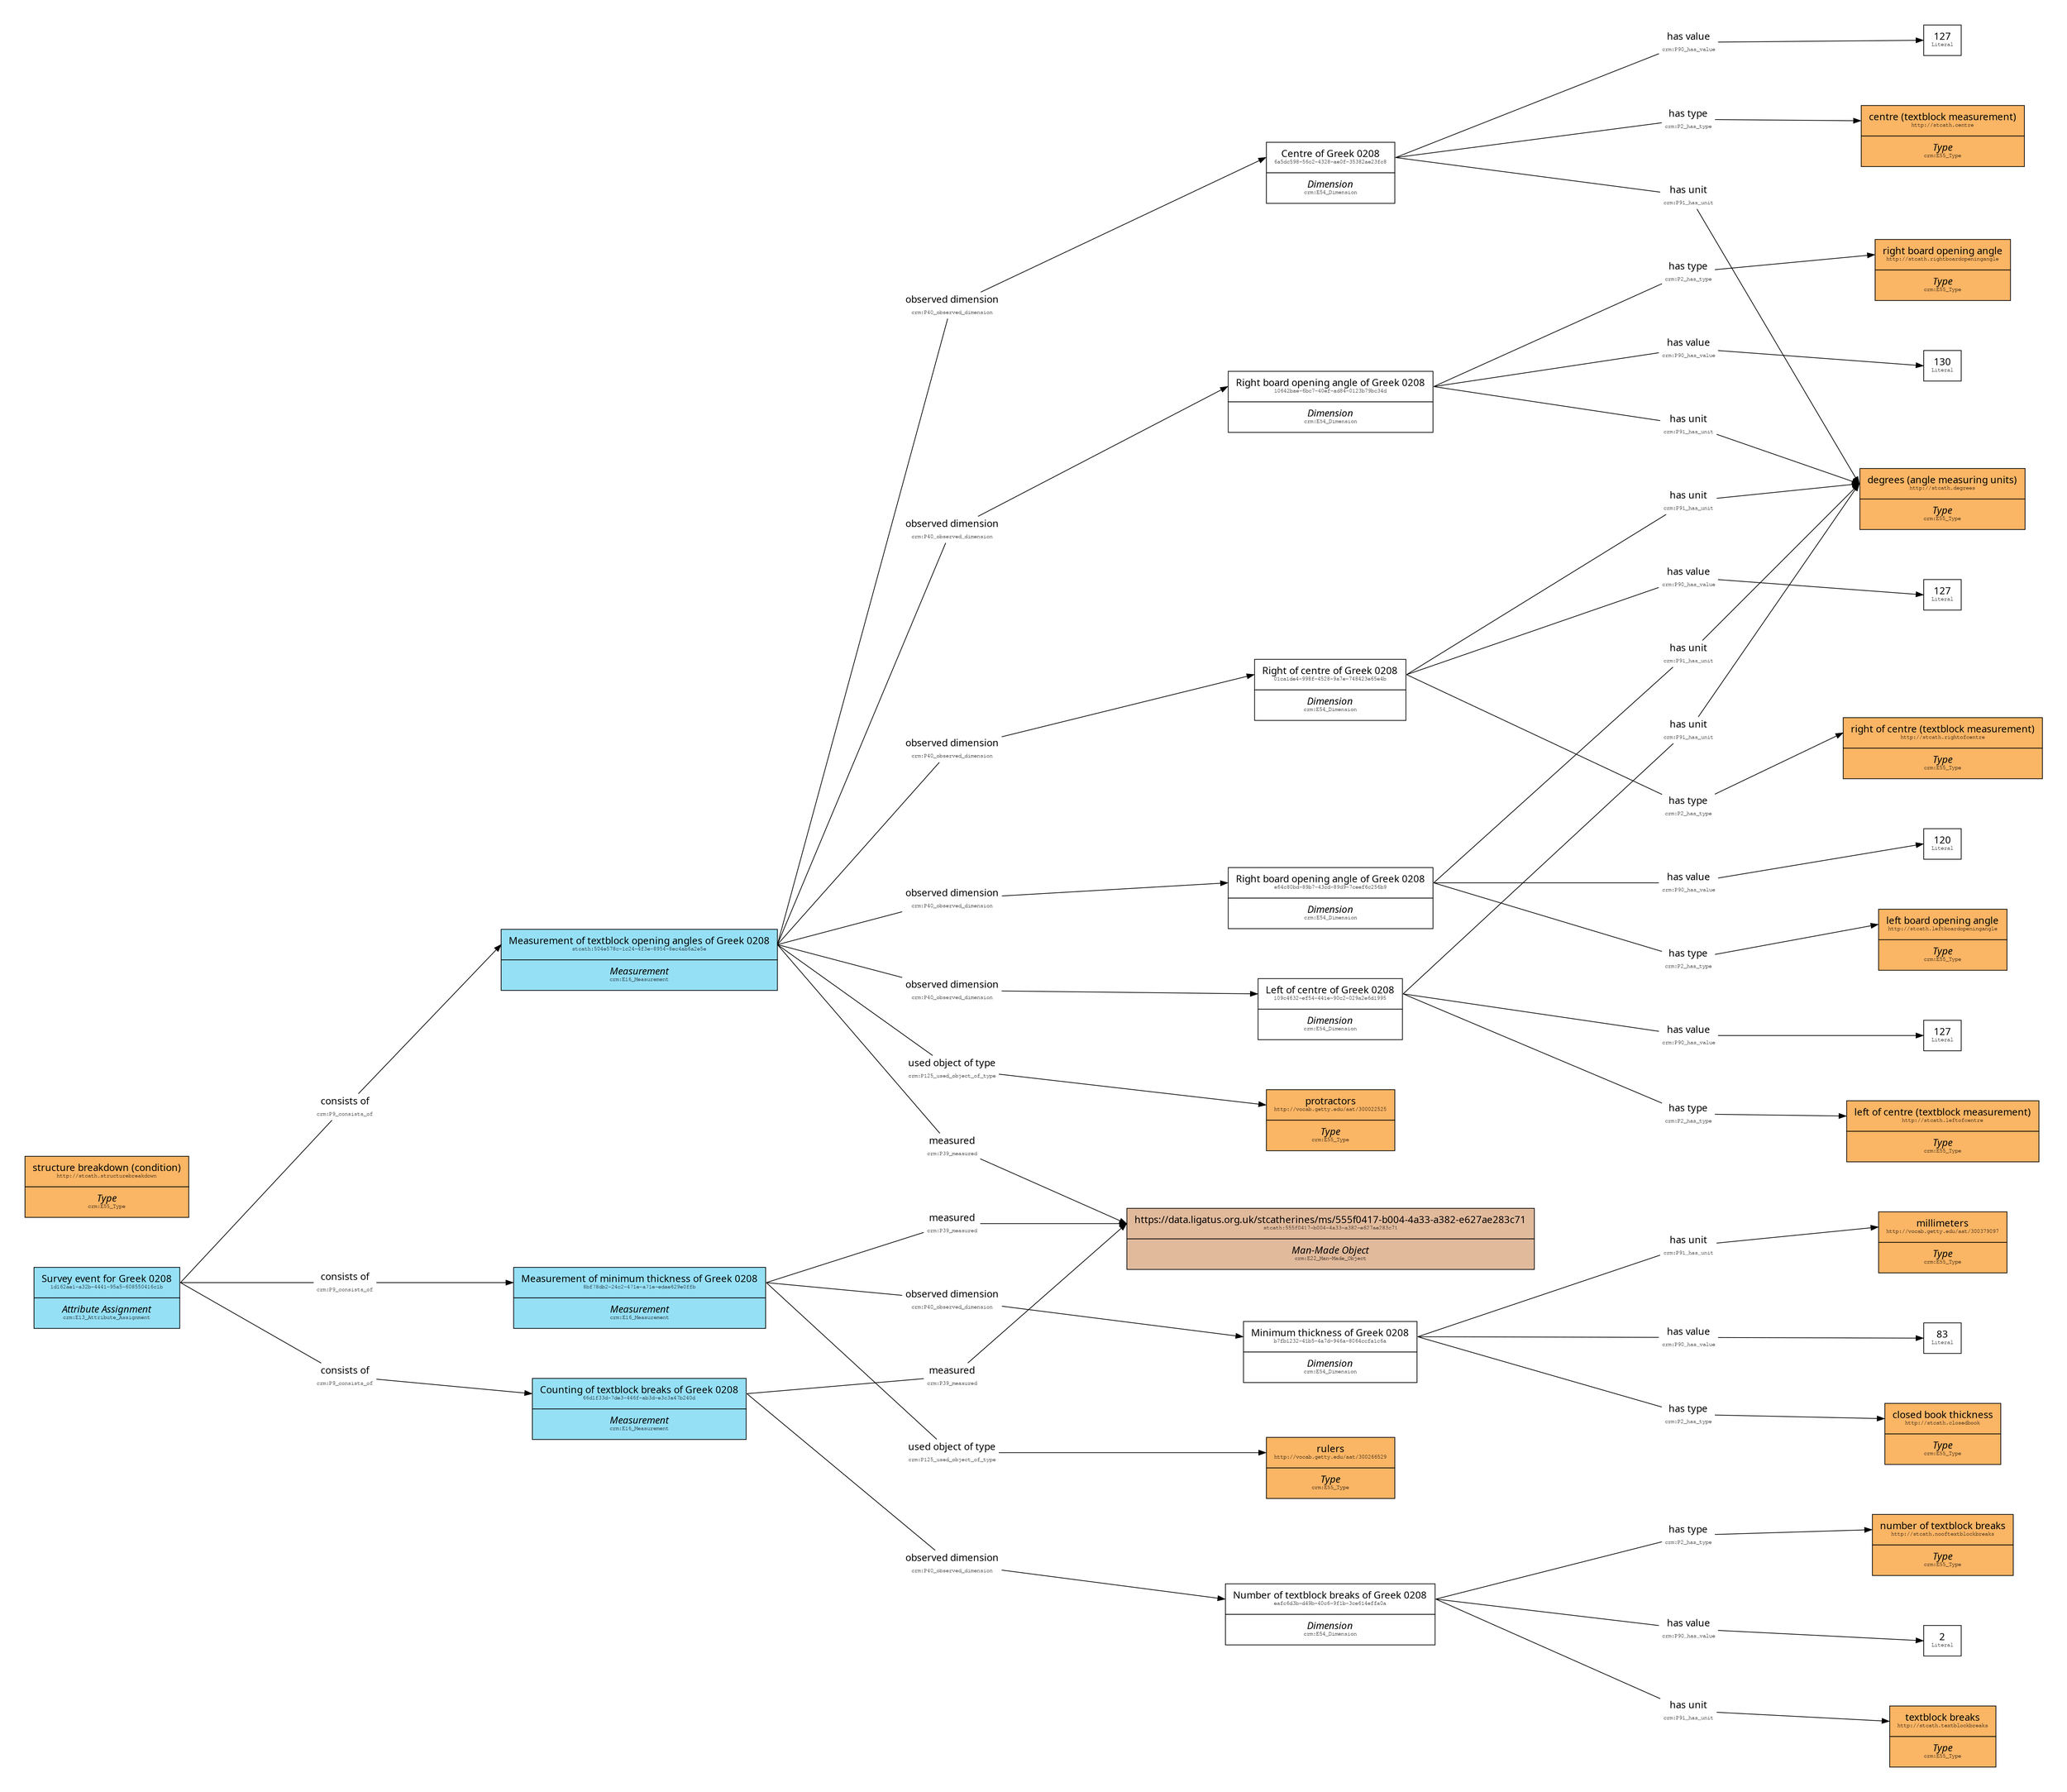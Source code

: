 // Opening characteristics
digraph {
	nodesep=1 pad=0.5 rankdir=LR ranksep=2.5 splines=line
	node [margin=0 penwidth=3.0 shape=none]
	httpsdataligatusorgukstcatherinesms504e578c1c244f3e89548ec4ab6a2e5ehttpwwwcidoccrmorgcidoccrmP40_observed_dimension6a5dc59856c24328ae0f35382ae23fc8 [label=<<TABLE BORDER="0" CELLBORDER="0"><TR><TD BGCOLOR = "white"><FONT FACE="Ubuntu">observed dimension</FONT></TD></TR><TR><TD BGCOLOR = "white"><FONT FACE="FreeMono" POINT-SIZE="8">crm:P40_observed_dimension</FONT></TD></TR></TABLE>>]
	httpsdataligatusorgukstcatherinesms504e578c1c244f3e89548ec4ab6a2e5e:instance:e -> httpsdataligatusorgukstcatherinesms504e578c1c244f3e89548ec4ab6a2e5ehttpwwwcidoccrmorgcidoccrmP40_observed_dimension6a5dc59856c24328ae0f35382ae23fc8 [arrowhead=none]
	httpsdataligatusorgukstcatherinesms504e578c1c244f3e89548ec4ab6a2e5ehttpwwwcidoccrmorgcidoccrmP40_observed_dimension6a5dc59856c24328ae0f35382ae23fc8 -> "6a5dc59856c24328ae0f35382ae23fc8":instance:w
	"007ff31efc0d4a418be4b5f48360045f" [label=<<TABLE BORDER="0" CELLBORDER="1" CELLSPACING="0">                        <TR><TD PORT="instance" CELLPADDING="10" bgcolor="white"><FONT FACE="Ubuntu">127</FONT><BR /><FONT FACE="FreeMono" POINT-SIZE="8">Literal</FONT></TD></TR>                        </TABLE>>]
	"6a5dc59856c24328ae0f35382ae23fc8httpwwwcidoccrmorgcidoccrmP90_has_value007ff31efc0d4a418be4b5f48360045f" [label=<<TABLE BORDER="0" CELLBORDER="0"><TR><TD BGCOLOR = "white"><FONT FACE="Ubuntu">has value</FONT></TD></TR><TR><TD BGCOLOR = "white"><FONT FACE="FreeMono" POINT-SIZE="8">crm:P90_has_value</FONT></TD></TR></TABLE>>]
	"6a5dc59856c24328ae0f35382ae23fc8":instance:e -> "6a5dc59856c24328ae0f35382ae23fc8httpwwwcidoccrmorgcidoccrmP90_has_value007ff31efc0d4a418be4b5f48360045f" [arrowhead=none]
	"6a5dc59856c24328ae0f35382ae23fc8httpwwwcidoccrmorgcidoccrmP90_has_value007ff31efc0d4a418be4b5f48360045f" -> "007ff31efc0d4a418be4b5f48360045f":instance:w
	httpstcathtextblockbreaks [label=<<TABLE BORDER="0" CELLBORDER="1" CELLSPACING="0">                    <TR><TD PORT="instance" CELLPADDING="10" bgcolor="#FAB565"><FONT FACE="Ubuntu">textblock breaks</FONT><BR /><FONT FACE="FreeMono" POINT-SIZE="8">http://stcath.textblockbreaks</FONT></TD></TR>                    <TR><TD PORT="class" CELLPADDING="10" bgcolor="#FAB565"><FONT FACE="Ubuntu"><I>Type</I></FONT><BR /><FONT FACE="FreeMono" POINT-SIZE="8">crm:E55_Type</FONT></TD></TR>                    </TABLE>>]
	httpsdataligatusorgukstcatherinesms504e578c1c244f3e89548ec4ab6a2e5ehttpwwwcidoccrmorgcidoccrmP40_observed_dimension01ca1de4998f45289a7e748423e65e4b [label=<<TABLE BORDER="0" CELLBORDER="0"><TR><TD BGCOLOR = "white"><FONT FACE="Ubuntu">observed dimension</FONT></TD></TR><TR><TD BGCOLOR = "white"><FONT FACE="FreeMono" POINT-SIZE="8">crm:P40_observed_dimension</FONT></TD></TR></TABLE>>]
	httpsdataligatusorgukstcatherinesms504e578c1c244f3e89548ec4ab6a2e5e:instance:e -> httpsdataligatusorgukstcatherinesms504e578c1c244f3e89548ec4ab6a2e5ehttpwwwcidoccrmorgcidoccrmP40_observed_dimension01ca1de4998f45289a7e748423e65e4b [arrowhead=none]
	httpsdataligatusorgukstcatherinesms504e578c1c244f3e89548ec4ab6a2e5ehttpwwwcidoccrmorgcidoccrmP40_observed_dimension01ca1de4998f45289a7e748423e65e4b -> "01ca1de4998f45289a7e748423e65e4b":instance:w
	httpstcathclosedbook [label=<<TABLE BORDER="0" CELLBORDER="1" CELLSPACING="0">                    <TR><TD PORT="instance" CELLPADDING="10" bgcolor="#FAB565"><FONT FACE="Ubuntu">closed book thickness</FONT><BR /><FONT FACE="FreeMono" POINT-SIZE="8">http://stcath.closedbook</FONT></TD></TR>                    <TR><TD PORT="class" CELLPADDING="10" bgcolor="#FAB565"><FONT FACE="Ubuntu"><I>Type</I></FONT><BR /><FONT FACE="FreeMono" POINT-SIZE="8">crm:E55_Type</FONT></TD></TR>                    </TABLE>>]
	"01ca1de4998f45289a7e748423e65e4b" [label=<<TABLE BORDER="0" CELLBORDER="1" CELLSPACING="0">                    <TR><TD PORT="instance" CELLPADDING="10" bgcolor="#ffffff"><FONT FACE="Ubuntu">Right of centre of Greek 0208</FONT><BR /><FONT FACE="FreeMono" POINT-SIZE="8">01ca1de4-998f-4528-9a7e-748423e65e4b</FONT></TD></TR>                    <TR><TD PORT="class" CELLPADDING="10" bgcolor="#ffffff"><FONT FACE="Ubuntu"><I>Dimension</I></FONT><BR /><FONT FACE="FreeMono" POINT-SIZE="8">crm:E54_Dimension</FONT></TD></TR>                    </TABLE>>]
	e64c80bd89b743cd89d97ceef6c256b9 [label=<<TABLE BORDER="0" CELLBORDER="1" CELLSPACING="0">                    <TR><TD PORT="instance" CELLPADDING="10" bgcolor="#ffffff"><FONT FACE="Ubuntu">Right board opening angle of Greek 0208</FONT><BR /><FONT FACE="FreeMono" POINT-SIZE="8">e64c80bd-89b7-43cd-89d9-7ceef6c256b9</FONT></TD></TR>                    <TR><TD PORT="class" CELLPADDING="10" bgcolor="#ffffff"><FONT FACE="Ubuntu"><I>Dimension</I></FONT><BR /><FONT FACE="FreeMono" POINT-SIZE="8">crm:E54_Dimension</FONT></TD></TR>                    </TABLE>>]
	c07730a6e7684a3ba7ca79333da6c536 [label=<<TABLE BORDER="0" CELLBORDER="1" CELLSPACING="0">                        <TR><TD PORT="instance" CELLPADDING="10" bgcolor="white"><FONT FACE="Ubuntu">120</FONT><BR /><FONT FACE="FreeMono" POINT-SIZE="8">Literal</FONT></TD></TR>                        </TABLE>>]
	e64c80bd89b743cd89d97ceef6c256b9httpwwwcidoccrmorgcidoccrmP90_has_valuec07730a6e7684a3ba7ca79333da6c536 [label=<<TABLE BORDER="0" CELLBORDER="0"><TR><TD BGCOLOR = "white"><FONT FACE="Ubuntu">has value</FONT></TD></TR><TR><TD BGCOLOR = "white"><FONT FACE="FreeMono" POINT-SIZE="8">crm:P90_has_value</FONT></TD></TR></TABLE>>]
	e64c80bd89b743cd89d97ceef6c256b9:instance:e -> e64c80bd89b743cd89d97ceef6c256b9httpwwwcidoccrmorgcidoccrmP90_has_valuec07730a6e7684a3ba7ca79333da6c536 [arrowhead=none]
	e64c80bd89b743cd89d97ceef6c256b9httpwwwcidoccrmorgcidoccrmP90_has_valuec07730a6e7684a3ba7ca79333da6c536 -> c07730a6e7684a3ba7ca79333da6c536:instance:w
	httpsdataligatusorgukstcatherinesms504e578c1c244f3e89548ec4ab6a2e5e [label=<<TABLE BORDER="0" CELLBORDER="1" CELLSPACING="0">                    <TR><TD PORT="instance" CELLPADDING="10" bgcolor="#96e0f6"><FONT FACE="Ubuntu">Measurement of textblock opening angles of Greek 0208</FONT><BR /><FONT FACE="FreeMono" POINT-SIZE="8">stcath:504e578c-1c24-4f3e-8954-8ec4ab6a2e5e</FONT></TD></TR>                    <TR><TD PORT="class" CELLPADDING="10" bgcolor="#96e0f6"><FONT FACE="Ubuntu"><I>Measurement</I></FONT><BR /><FONT FACE="FreeMono" POINT-SIZE="8">crm:E16_Measurement</FONT></TD></TR>                    </TABLE>>]
	httpsdataligatusorgukstcatherinesms555f0417b0044a33a382e627ae283c71 [label=<<TABLE BORDER="0" CELLBORDER="1" CELLSPACING="0">                    <TR><TD PORT="instance" CELLPADDING="10" bgcolor="#E1BA9C"><FONT FACE="Ubuntu">https://data.ligatus.org.uk/stcatherines/ms/555f0417-b004-4a33-a382-e627ae283c71</FONT><BR /><FONT FACE="FreeMono" POINT-SIZE="8">stcath:555f0417-b004-4a33-a382-e627ae283c71</FONT></TD></TR>                    <TR><TD PORT="class" CELLPADDING="10" bgcolor="#E1BA9C"><FONT FACE="Ubuntu"><I>Man-Made Object</I></FONT><BR /><FONT FACE="FreeMono" POINT-SIZE="8">crm:E22_Man-Made_Object</FONT></TD></TR>                    </TABLE>>]
	httpstcathstructurebreakdown [label=<<TABLE BORDER="0" CELLBORDER="1" CELLSPACING="0">                    <TR><TD PORT="instance" CELLPADDING="10" bgcolor="#FAB565"><FONT FACE="Ubuntu">structure breakdown (condition)</FONT><BR /><FONT FACE="FreeMono" POINT-SIZE="8">http://stcath.structurebreakdown</FONT></TD></TR>                    <TR><TD PORT="class" CELLPADDING="10" bgcolor="#FAB565"><FONT FACE="Ubuntu"><I>Type</I></FONT><BR /><FONT FACE="FreeMono" POINT-SIZE="8">crm:E55_Type</FONT></TD></TR>                    </TABLE>>]
	"109c4632ef54441e90c2029a2e6d1995" [label=<<TABLE BORDER="0" CELLBORDER="1" CELLSPACING="0">                    <TR><TD PORT="instance" CELLPADDING="10" bgcolor="#ffffff"><FONT FACE="Ubuntu">Left of centre of Greek 0208</FONT><BR /><FONT FACE="FreeMono" POINT-SIZE="8">109c4632-ef54-441e-90c2-029a2e6d1995</FONT></TD></TR>                    <TR><TD PORT="class" CELLPADDING="10" bgcolor="#ffffff"><FONT FACE="Ubuntu"><I>Dimension</I></FONT><BR /><FONT FACE="FreeMono" POINT-SIZE="8">crm:E54_Dimension</FONT></TD></TR>                    </TABLE>>]
	"1d162ae1a32b444195a5608550416c1b" [label=<<TABLE BORDER="0" CELLBORDER="1" CELLSPACING="0">                    <TR><TD PORT="instance" CELLPADDING="10" bgcolor="#96e0f6"><FONT FACE="Ubuntu">Survey event for Greek 0208</FONT><BR /><FONT FACE="FreeMono" POINT-SIZE="8">1d162ae1-a32b-4441-95a5-608550416c1b</FONT></TD></TR>                    <TR><TD PORT="class" CELLPADDING="10" bgcolor="#96e0f6"><FONT FACE="Ubuntu"><I>Attribute Assignment</I></FONT><BR /><FONT FACE="FreeMono" POINT-SIZE="8">crm:E13_Attribute_Assignment</FONT></TD></TR>                    </TABLE>>]
	b7fb123241b54a7d946a8064ccfa1c6ahttpwwwcidoccrmorgcidoccrmP2_has_typehttpstcathclosedbook [label=<<TABLE BORDER="0" CELLBORDER="0"><TR><TD BGCOLOR = "white"><FONT FACE="Ubuntu">has type</FONT></TD></TR><TR><TD BGCOLOR = "white"><FONT FACE="FreeMono" POINT-SIZE="8">crm:P2_has_type</FONT></TD></TR></TABLE>>]
	b7fb123241b54a7d946a8064ccfa1c6a:instance:e -> b7fb123241b54a7d946a8064ccfa1c6ahttpwwwcidoccrmorgcidoccrmP2_has_typehttpstcathclosedbook [arrowhead=none]
	b7fb123241b54a7d946a8064ccfa1c6ahttpwwwcidoccrmorgcidoccrmP2_has_typehttpstcathclosedbook -> httpstcathclosedbook:instance:w
	"8bf78db224c2471ea71eedae629e0ffbhttpwwwcidoccrmorgcidoccrmP39_measuredhttpsdataligatusorgukstcatherinesms555f0417b0044a33a382e627ae283c71" [label=<<TABLE BORDER="0" CELLBORDER="0"><TR><TD BGCOLOR = "white"><FONT FACE="Ubuntu">measured</FONT></TD></TR><TR><TD BGCOLOR = "white"><FONT FACE="FreeMono" POINT-SIZE="8">crm:P39_measured</FONT></TD></TR></TABLE>>]
	"8bf78db224c2471ea71eedae629e0ffb":instance:e -> "8bf78db224c2471ea71eedae629e0ffbhttpwwwcidoccrmorgcidoccrmP39_measuredhttpsdataligatusorgukstcatherinesms555f0417b0044a33a382e627ae283c71" [arrowhead=none]
	"8bf78db224c2471ea71eedae629e0ffbhttpwwwcidoccrmorgcidoccrmP39_measuredhttpsdataligatusorgukstcatherinesms555f0417b0044a33a382e627ae283c71" -> httpsdataligatusorgukstcatherinesms555f0417b0044a33a382e627ae283c71:instance:w
	eafc6d3bd49b40c69f1b3ce614effa0a [label=<<TABLE BORDER="0" CELLBORDER="1" CELLSPACING="0">                    <TR><TD PORT="instance" CELLPADDING="10" bgcolor="#ffffff"><FONT FACE="Ubuntu">Number of textblock breaks of Greek 0208</FONT><BR /><FONT FACE="FreeMono" POINT-SIZE="8">eafc6d3b-d49b-40c6-9f1b-3ce614effa0a</FONT></TD></TR>                    <TR><TD PORT="class" CELLPADDING="10" bgcolor="#ffffff"><FONT FACE="Ubuntu"><I>Dimension</I></FONT><BR /><FONT FACE="FreeMono" POINT-SIZE="8">crm:E54_Dimension</FONT></TD></TR>                    </TABLE>>]
	ac408c4bcd634813810664519678cc8e [label=<<TABLE BORDER="0" CELLBORDER="1" CELLSPACING="0">                        <TR><TD PORT="instance" CELLPADDING="10" bgcolor="white"><FONT FACE="Ubuntu">130</FONT><BR /><FONT FACE="FreeMono" POINT-SIZE="8">Literal</FONT></TD></TR>                        </TABLE>>]
	"10642bae6bc740efad840123b79bc34dhttpwwwcidoccrmorgcidoccrmP90_has_valueac408c4bcd634813810664519678cc8e" [label=<<TABLE BORDER="0" CELLBORDER="0"><TR><TD BGCOLOR = "white"><FONT FACE="Ubuntu">has value</FONT></TD></TR><TR><TD BGCOLOR = "white"><FONT FACE="FreeMono" POINT-SIZE="8">crm:P90_has_value</FONT></TD></TR></TABLE>>]
	"10642bae6bc740efad840123b79bc34d":instance:e -> "10642bae6bc740efad840123b79bc34dhttpwwwcidoccrmorgcidoccrmP90_has_valueac408c4bcd634813810664519678cc8e" [arrowhead=none]
	"10642bae6bc740efad840123b79bc34dhttpwwwcidoccrmorgcidoccrmP90_has_valueac408c4bcd634813810664519678cc8e" -> ac408c4bcd634813810664519678cc8e:instance:w
	f48a49e8f8d447628882a89c025b8ffe [label=<<TABLE BORDER="0" CELLBORDER="1" CELLSPACING="0">                        <TR><TD PORT="instance" CELLPADDING="10" bgcolor="white"><FONT FACE="Ubuntu">127</FONT><BR /><FONT FACE="FreeMono" POINT-SIZE="8">Literal</FONT></TD></TR>                        </TABLE>>]
	"109c4632ef54441e90c2029a2e6d1995httpwwwcidoccrmorgcidoccrmP90_has_valuef48a49e8f8d447628882a89c025b8ffe" [label=<<TABLE BORDER="0" CELLBORDER="0"><TR><TD BGCOLOR = "white"><FONT FACE="Ubuntu">has value</FONT></TD></TR><TR><TD BGCOLOR = "white"><FONT FACE="FreeMono" POINT-SIZE="8">crm:P90_has_value</FONT></TD></TR></TABLE>>]
	"109c4632ef54441e90c2029a2e6d1995":instance:e -> "109c4632ef54441e90c2029a2e6d1995httpwwwcidoccrmorgcidoccrmP90_has_valuef48a49e8f8d447628882a89c025b8ffe" [arrowhead=none]
	"109c4632ef54441e90c2029a2e6d1995httpwwwcidoccrmorgcidoccrmP90_has_valuef48a49e8f8d447628882a89c025b8ffe" -> f48a49e8f8d447628882a89c025b8ffe:instance:w
	"10642bae6bc740efad840123b79bc34dhttpwwwcidoccrmorgcidoccrmP91_has_unithttpstcathdegrees" [label=<<TABLE BORDER="0" CELLBORDER="0"><TR><TD BGCOLOR = "white"><FONT FACE="Ubuntu">has unit</FONT></TD></TR><TR><TD BGCOLOR = "white"><FONT FACE="FreeMono" POINT-SIZE="8">crm:P91_has_unit</FONT></TD></TR></TABLE>>]
	"10642bae6bc740efad840123b79bc34d":instance:e -> "10642bae6bc740efad840123b79bc34dhttpwwwcidoccrmorgcidoccrmP91_has_unithttpstcathdegrees" [arrowhead=none]
	"10642bae6bc740efad840123b79bc34dhttpwwwcidoccrmorgcidoccrmP91_has_unithttpstcathdegrees" -> httpstcathdegrees:instance:w
	httpvocabgettyeduaat300022525 [label=<<TABLE BORDER="0" CELLBORDER="1" CELLSPACING="0">                    <TR><TD PORT="instance" CELLPADDING="10" bgcolor="#FAB565"><FONT FACE="Ubuntu">protractors</FONT><BR /><FONT FACE="FreeMono" POINT-SIZE="8">http://vocab.getty.edu/aat/300022525</FONT></TD></TR>                    <TR><TD PORT="class" CELLPADDING="10" bgcolor="#FAB565"><FONT FACE="Ubuntu"><I>Type</I></FONT><BR /><FONT FACE="FreeMono" POINT-SIZE="8">crm:E55_Type</FONT></TD></TR>                    </TABLE>>]
	e64c80bd89b743cd89d97ceef6c256b9httpwwwcidoccrmorgcidoccrmP91_has_unithttpstcathdegrees [label=<<TABLE BORDER="0" CELLBORDER="0"><TR><TD BGCOLOR = "white"><FONT FACE="Ubuntu">has unit</FONT></TD></TR><TR><TD BGCOLOR = "white"><FONT FACE="FreeMono" POINT-SIZE="8">crm:P91_has_unit</FONT></TD></TR></TABLE>>]
	e64c80bd89b743cd89d97ceef6c256b9:instance:e -> e64c80bd89b743cd89d97ceef6c256b9httpwwwcidoccrmorgcidoccrmP91_has_unithttpstcathdegrees [arrowhead=none]
	e64c80bd89b743cd89d97ceef6c256b9httpwwwcidoccrmorgcidoccrmP91_has_unithttpstcathdegrees -> httpstcathdegrees:instance:w
	httpsdataligatusorgukstcatherinesms504e578c1c244f3e89548ec4ab6a2e5ehttpwwwcidoccrmorgcidoccrmP125_used_object_of_typehttpvocabgettyeduaat300022525 [label=<<TABLE BORDER="0" CELLBORDER="0"><TR><TD BGCOLOR = "white"><FONT FACE="Ubuntu">used object of type</FONT></TD></TR><TR><TD BGCOLOR = "white"><FONT FACE="FreeMono" POINT-SIZE="8">crm:P125_used_object_of_type</FONT></TD></TR></TABLE>>]
	httpsdataligatusorgukstcatherinesms504e578c1c244f3e89548ec4ab6a2e5e:instance:e -> httpsdataligatusorgukstcatherinesms504e578c1c244f3e89548ec4ab6a2e5ehttpwwwcidoccrmorgcidoccrmP125_used_object_of_typehttpvocabgettyeduaat300022525 [arrowhead=none]
	httpsdataligatusorgukstcatherinesms504e578c1c244f3e89548ec4ab6a2e5ehttpwwwcidoccrmorgcidoccrmP125_used_object_of_typehttpvocabgettyeduaat300022525 -> httpvocabgettyeduaat300022525:instance:w
	httpstcathleftofcentre [label=<<TABLE BORDER="0" CELLBORDER="1" CELLSPACING="0">                    <TR><TD PORT="instance" CELLPADDING="10" bgcolor="#FAB565"><FONT FACE="Ubuntu">left of centre (textblock measurement)</FONT><BR /><FONT FACE="FreeMono" POINT-SIZE="8">http://stcath.leftofcentre</FONT></TD></TR>                    <TR><TD PORT="class" CELLPADDING="10" bgcolor="#FAB565"><FONT FACE="Ubuntu"><I>Type</I></FONT><BR /><FONT FACE="FreeMono" POINT-SIZE="8">crm:E55_Type</FONT></TD></TR>                    </TABLE>>]
	httpstcathdegrees [label=<<TABLE BORDER="0" CELLBORDER="1" CELLSPACING="0">                    <TR><TD PORT="instance" CELLPADDING="10" bgcolor="#FAB565"><FONT FACE="Ubuntu">degrees (angle measuring units)</FONT><BR /><FONT FACE="FreeMono" POINT-SIZE="8">http://stcath.degrees</FONT></TD></TR>                    <TR><TD PORT="class" CELLPADDING="10" bgcolor="#FAB565"><FONT FACE="Ubuntu"><I>Type</I></FONT><BR /><FONT FACE="FreeMono" POINT-SIZE="8">crm:E55_Type</FONT></TD></TR>                    </TABLE>>]
	"109c4632ef54441e90c2029a2e6d1995httpwwwcidoccrmorgcidoccrmP91_has_unithttpstcathdegrees" [label=<<TABLE BORDER="0" CELLBORDER="0"><TR><TD BGCOLOR = "white"><FONT FACE="Ubuntu">has unit</FONT></TD></TR><TR><TD BGCOLOR = "white"><FONT FACE="FreeMono" POINT-SIZE="8">crm:P91_has_unit</FONT></TD></TR></TABLE>>]
	"109c4632ef54441e90c2029a2e6d1995":instance:e -> "109c4632ef54441e90c2029a2e6d1995httpwwwcidoccrmorgcidoccrmP91_has_unithttpstcathdegrees" [arrowhead=none]
	"109c4632ef54441e90c2029a2e6d1995httpwwwcidoccrmorgcidoccrmP91_has_unithttpstcathdegrees" -> httpstcathdegrees:instance:w
	httpsdataligatusorgukstcatherinesms504e578c1c244f3e89548ec4ab6a2e5ehttpwwwcidoccrmorgcidoccrmP39_measuredhttpsdataligatusorgukstcatherinesms555f0417b0044a33a382e627ae283c71 [label=<<TABLE BORDER="0" CELLBORDER="0"><TR><TD BGCOLOR = "white"><FONT FACE="Ubuntu">measured</FONT></TD></TR><TR><TD BGCOLOR = "white"><FONT FACE="FreeMono" POINT-SIZE="8">crm:P39_measured</FONT></TD></TR></TABLE>>]
	httpsdataligatusorgukstcatherinesms504e578c1c244f3e89548ec4ab6a2e5e:instance:e -> httpsdataligatusorgukstcatherinesms504e578c1c244f3e89548ec4ab6a2e5ehttpwwwcidoccrmorgcidoccrmP39_measuredhttpsdataligatusorgukstcatherinesms555f0417b0044a33a382e627ae283c71 [arrowhead=none]
	httpsdataligatusorgukstcatherinesms504e578c1c244f3e89548ec4ab6a2e5ehttpwwwcidoccrmorgcidoccrmP39_measuredhttpsdataligatusorgukstcatherinesms555f0417b0044a33a382e627ae283c71 -> httpsdataligatusorgukstcatherinesms555f0417b0044a33a382e627ae283c71:instance:w
	"3a4ebe30003a4768a05ff789a5ac1b36" [label=<<TABLE BORDER="0" CELLBORDER="1" CELLSPACING="0">                        <TR><TD PORT="instance" CELLPADDING="10" bgcolor="white"><FONT FACE="Ubuntu">127</FONT><BR /><FONT FACE="FreeMono" POINT-SIZE="8">Literal</FONT></TD></TR>                        </TABLE>>]
	"01ca1de4998f45289a7e748423e65e4bhttpwwwcidoccrmorgcidoccrmP90_has_value3a4ebe30003a4768a05ff789a5ac1b36" [label=<<TABLE BORDER="0" CELLBORDER="0"><TR><TD BGCOLOR = "white"><FONT FACE="Ubuntu">has value</FONT></TD></TR><TR><TD BGCOLOR = "white"><FONT FACE="FreeMono" POINT-SIZE="8">crm:P90_has_value</FONT></TD></TR></TABLE>>]
	"01ca1de4998f45289a7e748423e65e4b":instance:e -> "01ca1de4998f45289a7e748423e65e4bhttpwwwcidoccrmorgcidoccrmP90_has_value3a4ebe30003a4768a05ff789a5ac1b36" [arrowhead=none]
	"01ca1de4998f45289a7e748423e65e4bhttpwwwcidoccrmorgcidoccrmP90_has_value3a4ebe30003a4768a05ff789a5ac1b36" -> "3a4ebe30003a4768a05ff789a5ac1b36":instance:w
	httpsdataligatusorgukstcatherinesms504e578c1c244f3e89548ec4ab6a2e5ehttpwwwcidoccrmorgcidoccrmP40_observed_dimension10642bae6bc740efad840123b79bc34d [label=<<TABLE BORDER="0" CELLBORDER="0"><TR><TD BGCOLOR = "white"><FONT FACE="Ubuntu">observed dimension</FONT></TD></TR><TR><TD BGCOLOR = "white"><FONT FACE="FreeMono" POINT-SIZE="8">crm:P40_observed_dimension</FONT></TD></TR></TABLE>>]
	httpsdataligatusorgukstcatherinesms504e578c1c244f3e89548ec4ab6a2e5e:instance:e -> httpsdataligatusorgukstcatherinesms504e578c1c244f3e89548ec4ab6a2e5ehttpwwwcidoccrmorgcidoccrmP40_observed_dimension10642bae6bc740efad840123b79bc34d [arrowhead=none]
	httpsdataligatusorgukstcatherinesms504e578c1c244f3e89548ec4ab6a2e5ehttpwwwcidoccrmorgcidoccrmP40_observed_dimension10642bae6bc740efad840123b79bc34d -> "10642bae6bc740efad840123b79bc34d":instance:w
	"109c4632ef54441e90c2029a2e6d1995httpwwwcidoccrmorgcidoccrmP2_has_typehttpstcathleftofcentre" [label=<<TABLE BORDER="0" CELLBORDER="0"><TR><TD BGCOLOR = "white"><FONT FACE="Ubuntu">has type</FONT></TD></TR><TR><TD BGCOLOR = "white"><FONT FACE="FreeMono" POINT-SIZE="8">crm:P2_has_type</FONT></TD></TR></TABLE>>]
	"109c4632ef54441e90c2029a2e6d1995":instance:e -> "109c4632ef54441e90c2029a2e6d1995httpwwwcidoccrmorgcidoccrmP2_has_typehttpstcathleftofcentre" [arrowhead=none]
	"109c4632ef54441e90c2029a2e6d1995httpwwwcidoccrmorgcidoccrmP2_has_typehttpstcathleftofcentre" -> httpstcathleftofcentre:instance:w
	"1d162ae1a32b444195a5608550416c1bhttpwwwcidoccrmorgcidoccrmP9_consists_of66d1f33d7de3446fab3de3c3a47b240d" [label=<<TABLE BORDER="0" CELLBORDER="0"><TR><TD BGCOLOR = "white"><FONT FACE="Ubuntu">consists of</FONT></TD></TR><TR><TD BGCOLOR = "white"><FONT FACE="FreeMono" POINT-SIZE="8">crm:P9_consists_of</FONT></TD></TR></TABLE>>]
	"1d162ae1a32b444195a5608550416c1b":instance:e -> "1d162ae1a32b444195a5608550416c1bhttpwwwcidoccrmorgcidoccrmP9_consists_of66d1f33d7de3446fab3de3c3a47b240d" [arrowhead=none]
	"1d162ae1a32b444195a5608550416c1bhttpwwwcidoccrmorgcidoccrmP9_consists_of66d1f33d7de3446fab3de3c3a47b240d" -> "66d1f33d7de3446fab3de3c3a47b240d":instance:w
	httpstcathnooftextblockbreaks [label=<<TABLE BORDER="0" CELLBORDER="1" CELLSPACING="0">                    <TR><TD PORT="instance" CELLPADDING="10" bgcolor="#FAB565"><FONT FACE="Ubuntu">number of textblock breaks</FONT><BR /><FONT FACE="FreeMono" POINT-SIZE="8">http://stcath.nooftextblockbreaks</FONT></TD></TR>                    <TR><TD PORT="class" CELLPADDING="10" bgcolor="#FAB565"><FONT FACE="Ubuntu"><I>Type</I></FONT><BR /><FONT FACE="FreeMono" POINT-SIZE="8">crm:E55_Type</FONT></TD></TR>                    </TABLE>>]
	"10642bae6bc740efad840123b79bc34dhttpwwwcidoccrmorgcidoccrmP2_has_typehttpstcathrightboardopeningangle" [label=<<TABLE BORDER="0" CELLBORDER="0"><TR><TD BGCOLOR = "white"><FONT FACE="Ubuntu">has type</FONT></TD></TR><TR><TD BGCOLOR = "white"><FONT FACE="FreeMono" POINT-SIZE="8">crm:P2_has_type</FONT></TD></TR></TABLE>>]
	"10642bae6bc740efad840123b79bc34d":instance:e -> "10642bae6bc740efad840123b79bc34dhttpwwwcidoccrmorgcidoccrmP2_has_typehttpstcathrightboardopeningangle" [arrowhead=none]
	"10642bae6bc740efad840123b79bc34dhttpwwwcidoccrmorgcidoccrmP2_has_typehttpstcathrightboardopeningangle" -> httpstcathrightboardopeningangle:instance:w
	"6a5dc59856c24328ae0f35382ae23fc8" [label=<<TABLE BORDER="0" CELLBORDER="1" CELLSPACING="0">                    <TR><TD PORT="instance" CELLPADDING="10" bgcolor="#ffffff"><FONT FACE="Ubuntu">Centre of Greek 0208</FONT><BR /><FONT FACE="FreeMono" POINT-SIZE="8">6a5dc598-56c2-4328-ae0f-35382ae23fc8</FONT></TD></TR>                    <TR><TD PORT="class" CELLPADDING="10" bgcolor="#ffffff"><FONT FACE="Ubuntu"><I>Dimension</I></FONT><BR /><FONT FACE="FreeMono" POINT-SIZE="8">crm:E54_Dimension</FONT></TD></TR>                    </TABLE>>]
	"8bf78db224c2471ea71eedae629e0ffb" [label=<<TABLE BORDER="0" CELLBORDER="1" CELLSPACING="0">                    <TR><TD PORT="instance" CELLPADDING="10" bgcolor="#96e0f6"><FONT FACE="Ubuntu">Measurement of minimum thickness of Greek 0208</FONT><BR /><FONT FACE="FreeMono" POINT-SIZE="8">8bf78db2-24c2-471e-a71e-edae629e0ffb</FONT></TD></TR>                    <TR><TD PORT="class" CELLPADDING="10" bgcolor="#96e0f6"><FONT FACE="Ubuntu"><I>Measurement</I></FONT><BR /><FONT FACE="FreeMono" POINT-SIZE="8">crm:E16_Measurement</FONT></TD></TR>                    </TABLE>>]
	"66d1f33d7de3446fab3de3c3a47b240dhttpwwwcidoccrmorgcidoccrmP40_observed_dimensioneafc6d3bd49b40c69f1b3ce614effa0a" [label=<<TABLE BORDER="0" CELLBORDER="0"><TR><TD BGCOLOR = "white"><FONT FACE="Ubuntu">observed dimension</FONT></TD></TR><TR><TD BGCOLOR = "white"><FONT FACE="FreeMono" POINT-SIZE="8">crm:P40_observed_dimension</FONT></TD></TR></TABLE>>]
	"66d1f33d7de3446fab3de3c3a47b240d":instance:e -> "66d1f33d7de3446fab3de3c3a47b240dhttpwwwcidoccrmorgcidoccrmP40_observed_dimensioneafc6d3bd49b40c69f1b3ce614effa0a" [arrowhead=none]
	"66d1f33d7de3446fab3de3c3a47b240dhttpwwwcidoccrmorgcidoccrmP40_observed_dimensioneafc6d3bd49b40c69f1b3ce614effa0a" -> eafc6d3bd49b40c69f1b3ce614effa0a:instance:w
	e64c80bd89b743cd89d97ceef6c256b9httpwwwcidoccrmorgcidoccrmP2_has_typehttpstcathleftboardopeningangle [label=<<TABLE BORDER="0" CELLBORDER="0"><TR><TD BGCOLOR = "white"><FONT FACE="Ubuntu">has type</FONT></TD></TR><TR><TD BGCOLOR = "white"><FONT FACE="FreeMono" POINT-SIZE="8">crm:P2_has_type</FONT></TD></TR></TABLE>>]
	e64c80bd89b743cd89d97ceef6c256b9:instance:e -> e64c80bd89b743cd89d97ceef6c256b9httpwwwcidoccrmorgcidoccrmP2_has_typehttpstcathleftboardopeningangle [arrowhead=none]
	e64c80bd89b743cd89d97ceef6c256b9httpwwwcidoccrmorgcidoccrmP2_has_typehttpstcathleftboardopeningangle -> httpstcathleftboardopeningangle:instance:w
	"6a5dc59856c24328ae0f35382ae23fc8httpwwwcidoccrmorgcidoccrmP2_has_typehttpstcathcentre" [label=<<TABLE BORDER="0" CELLBORDER="0"><TR><TD BGCOLOR = "white"><FONT FACE="Ubuntu">has type</FONT></TD></TR><TR><TD BGCOLOR = "white"><FONT FACE="FreeMono" POINT-SIZE="8">crm:P2_has_type</FONT></TD></TR></TABLE>>]
	"6a5dc59856c24328ae0f35382ae23fc8":instance:e -> "6a5dc59856c24328ae0f35382ae23fc8httpwwwcidoccrmorgcidoccrmP2_has_typehttpstcathcentre" [arrowhead=none]
	"6a5dc59856c24328ae0f35382ae23fc8httpwwwcidoccrmorgcidoccrmP2_has_typehttpstcathcentre" -> httpstcathcentre:instance:w
	"10642bae6bc740efad840123b79bc34d" [label=<<TABLE BORDER="0" CELLBORDER="1" CELLSPACING="0">                    <TR><TD PORT="instance" CELLPADDING="10" bgcolor="#ffffff"><FONT FACE="Ubuntu">Right board opening angle of Greek 0208</FONT><BR /><FONT FACE="FreeMono" POINT-SIZE="8">10642bae-6bc7-40ef-ad84-0123b79bc34d</FONT></TD></TR>                    <TR><TD PORT="class" CELLPADDING="10" bgcolor="#ffffff"><FONT FACE="Ubuntu"><I>Dimension</I></FONT><BR /><FONT FACE="FreeMono" POINT-SIZE="8">crm:E54_Dimension</FONT></TD></TR>                    </TABLE>>]
	eafc6d3bd49b40c69f1b3ce614effa0ahttpwwwcidoccrmorgcidoccrmP91_has_unithttpstcathtextblockbreaks [label=<<TABLE BORDER="0" CELLBORDER="0"><TR><TD BGCOLOR = "white"><FONT FACE="Ubuntu">has unit</FONT></TD></TR><TR><TD BGCOLOR = "white"><FONT FACE="FreeMono" POINT-SIZE="8">crm:P91_has_unit</FONT></TD></TR></TABLE>>]
	eafc6d3bd49b40c69f1b3ce614effa0a:instance:e -> eafc6d3bd49b40c69f1b3ce614effa0ahttpwwwcidoccrmorgcidoccrmP91_has_unithttpstcathtextblockbreaks [arrowhead=none]
	eafc6d3bd49b40c69f1b3ce614effa0ahttpwwwcidoccrmorgcidoccrmP91_has_unithttpstcathtextblockbreaks -> httpstcathtextblockbreaks:instance:w
	httpstcathleftboardopeningangle [label=<<TABLE BORDER="0" CELLBORDER="1" CELLSPACING="0">                    <TR><TD PORT="instance" CELLPADDING="10" bgcolor="#FAB565"><FONT FACE="Ubuntu">left board opening angle</FONT><BR /><FONT FACE="FreeMono" POINT-SIZE="8">http://stcath.leftboardopeningangle</FONT></TD></TR>                    <TR><TD PORT="class" CELLPADDING="10" bgcolor="#FAB565"><FONT FACE="Ubuntu"><I>Type</I></FONT><BR /><FONT FACE="FreeMono" POINT-SIZE="8">crm:E55_Type</FONT></TD></TR>                    </TABLE>>]
	"66d1f33d7de3446fab3de3c3a47b240dhttpwwwcidoccrmorgcidoccrmP39_measuredhttpsdataligatusorgukstcatherinesms555f0417b0044a33a382e627ae283c71" [label=<<TABLE BORDER="0" CELLBORDER="0"><TR><TD BGCOLOR = "white"><FONT FACE="Ubuntu">measured</FONT></TD></TR><TR><TD BGCOLOR = "white"><FONT FACE="FreeMono" POINT-SIZE="8">crm:P39_measured</FONT></TD></TR></TABLE>>]
	"66d1f33d7de3446fab3de3c3a47b240d":instance:e -> "66d1f33d7de3446fab3de3c3a47b240dhttpwwwcidoccrmorgcidoccrmP39_measuredhttpsdataligatusorgukstcatherinesms555f0417b0044a33a382e627ae283c71" [arrowhead=none]
	"66d1f33d7de3446fab3de3c3a47b240dhttpwwwcidoccrmorgcidoccrmP39_measuredhttpsdataligatusorgukstcatherinesms555f0417b0044a33a382e627ae283c71" -> httpsdataligatusorgukstcatherinesms555f0417b0044a33a382e627ae283c71:instance:w
	"8bf78db224c2471ea71eedae629e0ffbhttpwwwcidoccrmorgcidoccrmP40_observed_dimensionb7fb123241b54a7d946a8064ccfa1c6a" [label=<<TABLE BORDER="0" CELLBORDER="0"><TR><TD BGCOLOR = "white"><FONT FACE="Ubuntu">observed dimension</FONT></TD></TR><TR><TD BGCOLOR = "white"><FONT FACE="FreeMono" POINT-SIZE="8">crm:P40_observed_dimension</FONT></TD></TR></TABLE>>]
	"8bf78db224c2471ea71eedae629e0ffb":instance:e -> "8bf78db224c2471ea71eedae629e0ffbhttpwwwcidoccrmorgcidoccrmP40_observed_dimensionb7fb123241b54a7d946a8064ccfa1c6a" [arrowhead=none]
	"8bf78db224c2471ea71eedae629e0ffbhttpwwwcidoccrmorgcidoccrmP40_observed_dimensionb7fb123241b54a7d946a8064ccfa1c6a" -> b7fb123241b54a7d946a8064ccfa1c6a:instance:w
	eafc6d3bd49b40c69f1b3ce614effa0ahttpwwwcidoccrmorgcidoccrmP2_has_typehttpstcathnooftextblockbreaks [label=<<TABLE BORDER="0" CELLBORDER="0"><TR><TD BGCOLOR = "white"><FONT FACE="Ubuntu">has type</FONT></TD></TR><TR><TD BGCOLOR = "white"><FONT FACE="FreeMono" POINT-SIZE="8">crm:P2_has_type</FONT></TD></TR></TABLE>>]
	eafc6d3bd49b40c69f1b3ce614effa0a:instance:e -> eafc6d3bd49b40c69f1b3ce614effa0ahttpwwwcidoccrmorgcidoccrmP2_has_typehttpstcathnooftextblockbreaks [arrowhead=none]
	eafc6d3bd49b40c69f1b3ce614effa0ahttpwwwcidoccrmorgcidoccrmP2_has_typehttpstcathnooftextblockbreaks -> httpstcathnooftextblockbreaks:instance:w
	httpsdataligatusorgukstcatherinesms504e578c1c244f3e89548ec4ab6a2e5ehttpwwwcidoccrmorgcidoccrmP40_observed_dimensione64c80bd89b743cd89d97ceef6c256b9 [label=<<TABLE BORDER="0" CELLBORDER="0"><TR><TD BGCOLOR = "white"><FONT FACE="Ubuntu">observed dimension</FONT></TD></TR><TR><TD BGCOLOR = "white"><FONT FACE="FreeMono" POINT-SIZE="8">crm:P40_observed_dimension</FONT></TD></TR></TABLE>>]
	httpsdataligatusorgukstcatherinesms504e578c1c244f3e89548ec4ab6a2e5e:instance:e -> httpsdataligatusorgukstcatherinesms504e578c1c244f3e89548ec4ab6a2e5ehttpwwwcidoccrmorgcidoccrmP40_observed_dimensione64c80bd89b743cd89d97ceef6c256b9 [arrowhead=none]
	httpsdataligatusorgukstcatherinesms504e578c1c244f3e89548ec4ab6a2e5ehttpwwwcidoccrmorgcidoccrmP40_observed_dimensione64c80bd89b743cd89d97ceef6c256b9 -> e64c80bd89b743cd89d97ceef6c256b9:instance:w
	"01ca1de4998f45289a7e748423e65e4bhttpwwwcidoccrmorgcidoccrmP91_has_unithttpstcathdegrees" [label=<<TABLE BORDER="0" CELLBORDER="0"><TR><TD BGCOLOR = "white"><FONT FACE="Ubuntu">has unit</FONT></TD></TR><TR><TD BGCOLOR = "white"><FONT FACE="FreeMono" POINT-SIZE="8">crm:P91_has_unit</FONT></TD></TR></TABLE>>]
	"01ca1de4998f45289a7e748423e65e4b":instance:e -> "01ca1de4998f45289a7e748423e65e4bhttpwwwcidoccrmorgcidoccrmP91_has_unithttpstcathdegrees" [arrowhead=none]
	"01ca1de4998f45289a7e748423e65e4bhttpwwwcidoccrmorgcidoccrmP91_has_unithttpstcathdegrees" -> httpstcathdegrees:instance:w
	b7fb123241b54a7d946a8064ccfa1c6ahttpwwwcidoccrmorgcidoccrmP91_has_unithttpvocabgettyeduaat300379097 [label=<<TABLE BORDER="0" CELLBORDER="0"><TR><TD BGCOLOR = "white"><FONT FACE="Ubuntu">has unit</FONT></TD></TR><TR><TD BGCOLOR = "white"><FONT FACE="FreeMono" POINT-SIZE="8">crm:P91_has_unit</FONT></TD></TR></TABLE>>]
	b7fb123241b54a7d946a8064ccfa1c6a:instance:e -> b7fb123241b54a7d946a8064ccfa1c6ahttpwwwcidoccrmorgcidoccrmP91_has_unithttpvocabgettyeduaat300379097 [arrowhead=none]
	b7fb123241b54a7d946a8064ccfa1c6ahttpwwwcidoccrmorgcidoccrmP91_has_unithttpvocabgettyeduaat300379097 -> httpvocabgettyeduaat300379097:instance:w
	aafb54aa7654440f956ae5d373ac0259 [label=<<TABLE BORDER="0" CELLBORDER="1" CELLSPACING="0">                        <TR><TD PORT="instance" CELLPADDING="10" bgcolor="white"><FONT FACE="Ubuntu">83</FONT><BR /><FONT FACE="FreeMono" POINT-SIZE="8">Literal</FONT></TD></TR>                        </TABLE>>]
	b7fb123241b54a7d946a8064ccfa1c6ahttpwwwcidoccrmorgcidoccrmP90_has_valueaafb54aa7654440f956ae5d373ac0259 [label=<<TABLE BORDER="0" CELLBORDER="0"><TR><TD BGCOLOR = "white"><FONT FACE="Ubuntu">has value</FONT></TD></TR><TR><TD BGCOLOR = "white"><FONT FACE="FreeMono" POINT-SIZE="8">crm:P90_has_value</FONT></TD></TR></TABLE>>]
	b7fb123241b54a7d946a8064ccfa1c6a:instance:e -> b7fb123241b54a7d946a8064ccfa1c6ahttpwwwcidoccrmorgcidoccrmP90_has_valueaafb54aa7654440f956ae5d373ac0259 [arrowhead=none]
	b7fb123241b54a7d946a8064ccfa1c6ahttpwwwcidoccrmorgcidoccrmP90_has_valueaafb54aa7654440f956ae5d373ac0259 -> aafb54aa7654440f956ae5d373ac0259:instance:w
	"6a5dc59856c24328ae0f35382ae23fc8httpwwwcidoccrmorgcidoccrmP91_has_unithttpstcathdegrees" [label=<<TABLE BORDER="0" CELLBORDER="0"><TR><TD BGCOLOR = "white"><FONT FACE="Ubuntu">has unit</FONT></TD></TR><TR><TD BGCOLOR = "white"><FONT FACE="FreeMono" POINT-SIZE="8">crm:P91_has_unit</FONT></TD></TR></TABLE>>]
	"6a5dc59856c24328ae0f35382ae23fc8":instance:e -> "6a5dc59856c24328ae0f35382ae23fc8httpwwwcidoccrmorgcidoccrmP91_has_unithttpstcathdegrees" [arrowhead=none]
	"6a5dc59856c24328ae0f35382ae23fc8httpwwwcidoccrmorgcidoccrmP91_has_unithttpstcathdegrees" -> httpstcathdegrees:instance:w
	httpstcathrightboardopeningangle [label=<<TABLE BORDER="0" CELLBORDER="1" CELLSPACING="0">                    <TR><TD PORT="instance" CELLPADDING="10" bgcolor="#FAB565"><FONT FACE="Ubuntu">right board opening angle</FONT><BR /><FONT FACE="FreeMono" POINT-SIZE="8">http://stcath.rightboardopeningangle</FONT></TD></TR>                    <TR><TD PORT="class" CELLPADDING="10" bgcolor="#FAB565"><FONT FACE="Ubuntu"><I>Type</I></FONT><BR /><FONT FACE="FreeMono" POINT-SIZE="8">crm:E55_Type</FONT></TD></TR>                    </TABLE>>]
	httpstcathrightofcentre [label=<<TABLE BORDER="0" CELLBORDER="1" CELLSPACING="0">                    <TR><TD PORT="instance" CELLPADDING="10" bgcolor="#FAB565"><FONT FACE="Ubuntu">right of centre (textblock measurement)</FONT><BR /><FONT FACE="FreeMono" POINT-SIZE="8">http://stcath.rightofcentre</FONT></TD></TR>                    <TR><TD PORT="class" CELLPADDING="10" bgcolor="#FAB565"><FONT FACE="Ubuntu"><I>Type</I></FONT><BR /><FONT FACE="FreeMono" POINT-SIZE="8">crm:E55_Type</FONT></TD></TR>                    </TABLE>>]
	"66d1f33d7de3446fab3de3c3a47b240d" [label=<<TABLE BORDER="0" CELLBORDER="1" CELLSPACING="0">                    <TR><TD PORT="instance" CELLPADDING="10" bgcolor="#96e0f6"><FONT FACE="Ubuntu">Counting of textblock breaks of Greek 0208</FONT><BR /><FONT FACE="FreeMono" POINT-SIZE="8">66d1f33d-7de3-446f-ab3d-e3c3a47b240d</FONT></TD></TR>                    <TR><TD PORT="class" CELLPADDING="10" bgcolor="#96e0f6"><FONT FACE="Ubuntu"><I>Measurement</I></FONT><BR /><FONT FACE="FreeMono" POINT-SIZE="8">crm:E16_Measurement</FONT></TD></TR>                    </TABLE>>]
	httpvocabgettyeduaat300379097 [label=<<TABLE BORDER="0" CELLBORDER="1" CELLSPACING="0">                    <TR><TD PORT="instance" CELLPADDING="10" bgcolor="#FAB565"><FONT FACE="Ubuntu">millimeters</FONT><BR /><FONT FACE="FreeMono" POINT-SIZE="8">http://vocab.getty.edu/aat/300379097</FONT></TD></TR>                    <TR><TD PORT="class" CELLPADDING="10" bgcolor="#FAB565"><FONT FACE="Ubuntu"><I>Type</I></FONT><BR /><FONT FACE="FreeMono" POINT-SIZE="8">crm:E55_Type</FONT></TD></TR>                    </TABLE>>]
	"1d162ae1a32b444195a5608550416c1bhttpwwwcidoccrmorgcidoccrmP9_consists_of8bf78db224c2471ea71eedae629e0ffb" [label=<<TABLE BORDER="0" CELLBORDER="0"><TR><TD BGCOLOR = "white"><FONT FACE="Ubuntu">consists of</FONT></TD></TR><TR><TD BGCOLOR = "white"><FONT FACE="FreeMono" POINT-SIZE="8">crm:P9_consists_of</FONT></TD></TR></TABLE>>]
	"1d162ae1a32b444195a5608550416c1b":instance:e -> "1d162ae1a32b444195a5608550416c1bhttpwwwcidoccrmorgcidoccrmP9_consists_of8bf78db224c2471ea71eedae629e0ffb" [arrowhead=none]
	"1d162ae1a32b444195a5608550416c1bhttpwwwcidoccrmorgcidoccrmP9_consists_of8bf78db224c2471ea71eedae629e0ffb" -> "8bf78db224c2471ea71eedae629e0ffb":instance:w
	"8bf78db224c2471ea71eedae629e0ffbhttpwwwcidoccrmorgcidoccrmP125_used_object_of_typehttpvocabgettyeduaat300266529" [label=<<TABLE BORDER="0" CELLBORDER="0"><TR><TD BGCOLOR = "white"><FONT FACE="Ubuntu">used object of type</FONT></TD></TR><TR><TD BGCOLOR = "white"><FONT FACE="FreeMono" POINT-SIZE="8">crm:P125_used_object_of_type</FONT></TD></TR></TABLE>>]
	"8bf78db224c2471ea71eedae629e0ffb":instance:e -> "8bf78db224c2471ea71eedae629e0ffbhttpwwwcidoccrmorgcidoccrmP125_used_object_of_typehttpvocabgettyeduaat300266529" [arrowhead=none]
	"8bf78db224c2471ea71eedae629e0ffbhttpwwwcidoccrmorgcidoccrmP125_used_object_of_typehttpvocabgettyeduaat300266529" -> httpvocabgettyeduaat300266529:instance:w
	httpsdataligatusorgukstcatherinesms504e578c1c244f3e89548ec4ab6a2e5ehttpwwwcidoccrmorgcidoccrmP40_observed_dimension109c4632ef54441e90c2029a2e6d1995 [label=<<TABLE BORDER="0" CELLBORDER="0"><TR><TD BGCOLOR = "white"><FONT FACE="Ubuntu">observed dimension</FONT></TD></TR><TR><TD BGCOLOR = "white"><FONT FACE="FreeMono" POINT-SIZE="8">crm:P40_observed_dimension</FONT></TD></TR></TABLE>>]
	httpsdataligatusorgukstcatherinesms504e578c1c244f3e89548ec4ab6a2e5e:instance:e -> httpsdataligatusorgukstcatherinesms504e578c1c244f3e89548ec4ab6a2e5ehttpwwwcidoccrmorgcidoccrmP40_observed_dimension109c4632ef54441e90c2029a2e6d1995 [arrowhead=none]
	httpsdataligatusorgukstcatherinesms504e578c1c244f3e89548ec4ab6a2e5ehttpwwwcidoccrmorgcidoccrmP40_observed_dimension109c4632ef54441e90c2029a2e6d1995 -> "109c4632ef54441e90c2029a2e6d1995":instance:w
	"8b0bad1e8c224787a066d1bd44fedcef" [label=<<TABLE BORDER="0" CELLBORDER="1" CELLSPACING="0">                        <TR><TD PORT="instance" CELLPADDING="10" bgcolor="white"><FONT FACE="Ubuntu">2</FONT><BR /><FONT FACE="FreeMono" POINT-SIZE="8">Literal</FONT></TD></TR>                        </TABLE>>]
	eafc6d3bd49b40c69f1b3ce614effa0ahttpwwwcidoccrmorgcidoccrmP90_has_value8b0bad1e8c224787a066d1bd44fedcef [label=<<TABLE BORDER="0" CELLBORDER="0"><TR><TD BGCOLOR = "white"><FONT FACE="Ubuntu">has value</FONT></TD></TR><TR><TD BGCOLOR = "white"><FONT FACE="FreeMono" POINT-SIZE="8">crm:P90_has_value</FONT></TD></TR></TABLE>>]
	eafc6d3bd49b40c69f1b3ce614effa0a:instance:e -> eafc6d3bd49b40c69f1b3ce614effa0ahttpwwwcidoccrmorgcidoccrmP90_has_value8b0bad1e8c224787a066d1bd44fedcef [arrowhead=none]
	eafc6d3bd49b40c69f1b3ce614effa0ahttpwwwcidoccrmorgcidoccrmP90_has_value8b0bad1e8c224787a066d1bd44fedcef -> "8b0bad1e8c224787a066d1bd44fedcef":instance:w
	"1d162ae1a32b444195a5608550416c1bhttpwwwcidoccrmorgcidoccrmP9_consists_ofhttpsdataligatusorgukstcatherinesms504e578c1c244f3e89548ec4ab6a2e5e" [label=<<TABLE BORDER="0" CELLBORDER="0"><TR><TD BGCOLOR = "white"><FONT FACE="Ubuntu">consists of</FONT></TD></TR><TR><TD BGCOLOR = "white"><FONT FACE="FreeMono" POINT-SIZE="8">crm:P9_consists_of</FONT></TD></TR></TABLE>>]
	"1d162ae1a32b444195a5608550416c1b":instance:e -> "1d162ae1a32b444195a5608550416c1bhttpwwwcidoccrmorgcidoccrmP9_consists_ofhttpsdataligatusorgukstcatherinesms504e578c1c244f3e89548ec4ab6a2e5e" [arrowhead=none]
	"1d162ae1a32b444195a5608550416c1bhttpwwwcidoccrmorgcidoccrmP9_consists_ofhttpsdataligatusorgukstcatherinesms504e578c1c244f3e89548ec4ab6a2e5e" -> httpsdataligatusorgukstcatherinesms504e578c1c244f3e89548ec4ab6a2e5e:instance:w
	"01ca1de4998f45289a7e748423e65e4bhttpwwwcidoccrmorgcidoccrmP2_has_typehttpstcathrightofcentre" [label=<<TABLE BORDER="0" CELLBORDER="0"><TR><TD BGCOLOR = "white"><FONT FACE="Ubuntu">has type</FONT></TD></TR><TR><TD BGCOLOR = "white"><FONT FACE="FreeMono" POINT-SIZE="8">crm:P2_has_type</FONT></TD></TR></TABLE>>]
	"01ca1de4998f45289a7e748423e65e4b":instance:e -> "01ca1de4998f45289a7e748423e65e4bhttpwwwcidoccrmorgcidoccrmP2_has_typehttpstcathrightofcentre" [arrowhead=none]
	"01ca1de4998f45289a7e748423e65e4bhttpwwwcidoccrmorgcidoccrmP2_has_typehttpstcathrightofcentre" -> httpstcathrightofcentre:instance:w
	httpstcathcentre [label=<<TABLE BORDER="0" CELLBORDER="1" CELLSPACING="0">                    <TR><TD PORT="instance" CELLPADDING="10" bgcolor="#FAB565"><FONT FACE="Ubuntu">centre (textblock measurement)</FONT><BR /><FONT FACE="FreeMono" POINT-SIZE="8">http://stcath.centre</FONT></TD></TR>                    <TR><TD PORT="class" CELLPADDING="10" bgcolor="#FAB565"><FONT FACE="Ubuntu"><I>Type</I></FONT><BR /><FONT FACE="FreeMono" POINT-SIZE="8">crm:E55_Type</FONT></TD></TR>                    </TABLE>>]
	httpvocabgettyeduaat300266529 [label=<<TABLE BORDER="0" CELLBORDER="1" CELLSPACING="0">                    <TR><TD PORT="instance" CELLPADDING="10" bgcolor="#FAB565"><FONT FACE="Ubuntu">rulers</FONT><BR /><FONT FACE="FreeMono" POINT-SIZE="8">http://vocab.getty.edu/aat/300266529</FONT></TD></TR>                    <TR><TD PORT="class" CELLPADDING="10" bgcolor="#FAB565"><FONT FACE="Ubuntu"><I>Type</I></FONT><BR /><FONT FACE="FreeMono" POINT-SIZE="8">crm:E55_Type</FONT></TD></TR>                    </TABLE>>]
	b7fb123241b54a7d946a8064ccfa1c6a [label=<<TABLE BORDER="0" CELLBORDER="1" CELLSPACING="0">                    <TR><TD PORT="instance" CELLPADDING="10" bgcolor="#ffffff"><FONT FACE="Ubuntu">Minimum thickness of Greek 0208</FONT><BR /><FONT FACE="FreeMono" POINT-SIZE="8">b7fb1232-41b5-4a7d-946a-8064ccfa1c6a</FONT></TD></TR>                    <TR><TD PORT="class" CELLPADDING="10" bgcolor="#ffffff"><FONT FACE="Ubuntu"><I>Dimension</I></FONT><BR /><FONT FACE="FreeMono" POINT-SIZE="8">crm:E54_Dimension</FONT></TD></TR>                    </TABLE>>]
}
